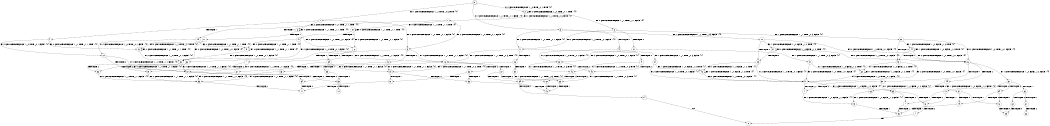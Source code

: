 digraph BCG {
size = "7, 10.5";
center = TRUE;
node [shape = circle];
0 [peripheries = 2];
0 -> 1 [label = "EX !1 !ATOMIC_EXCH_BRANCH (1, +1, TRUE, +0, 3, TRUE) !{0}"];
0 -> 2 [label = "EX !2 !ATOMIC_EXCH_BRANCH (1, +0, TRUE, +0, 1, TRUE) !{0}"];
0 -> 3 [label = "EX !0 !ATOMIC_EXCH_BRANCH (1, +1, TRUE, +1, 1, FALSE) !{0}"];
1 -> 4 [label = "TERMINATE !1"];
1 -> 5 [label = "EX !2 !ATOMIC_EXCH_BRANCH (1, +0, TRUE, +0, 1, FALSE) !{0}"];
1 -> 6 [label = "EX !0 !ATOMIC_EXCH_BRANCH (1, +1, TRUE, +1, 1, TRUE) !{0}"];
2 -> 7 [label = "EX !1 !ATOMIC_EXCH_BRANCH (1, +1, TRUE, +0, 3, TRUE) !{0}"];
2 -> 8 [label = "EX !0 !ATOMIC_EXCH_BRANCH (1, +1, TRUE, +1, 1, FALSE) !{0}"];
2 -> 2 [label = "EX !2 !ATOMIC_EXCH_BRANCH (1, +0, TRUE, +0, 1, TRUE) !{0}"];
3 -> 9 [label = "TERMINATE !0"];
3 -> 10 [label = "EX !1 !ATOMIC_EXCH_BRANCH (1, +1, TRUE, +0, 3, FALSE) !{0}"];
3 -> 11 [label = "EX !2 !ATOMIC_EXCH_BRANCH (1, +0, TRUE, +0, 1, FALSE) !{0}"];
4 -> 12 [label = "EX !2 !ATOMIC_EXCH_BRANCH (1, +0, TRUE, +0, 1, FALSE) !{0}"];
4 -> 13 [label = "EX !0 !ATOMIC_EXCH_BRANCH (1, +1, TRUE, +1, 1, TRUE) !{0}"];
5 -> 14 [label = "TERMINATE !1"];
5 -> 15 [label = "TERMINATE !2"];
5 -> 16 [label = "EX !0 !ATOMIC_EXCH_BRANCH (1, +1, TRUE, +1, 1, FALSE) !{0}"];
6 -> 17 [label = "TERMINATE !1"];
6 -> 18 [label = "EX !2 !ATOMIC_EXCH_BRANCH (1, +0, TRUE, +0, 1, FALSE) !{0}"];
6 -> 6 [label = "EX !0 !ATOMIC_EXCH_BRANCH (1, +1, TRUE, +1, 1, TRUE) !{0}"];
7 -> 19 [label = "TERMINATE !1"];
7 -> 20 [label = "EX !0 !ATOMIC_EXCH_BRANCH (1, +1, TRUE, +1, 1, TRUE) !{0}"];
7 -> 5 [label = "EX !2 !ATOMIC_EXCH_BRANCH (1, +0, TRUE, +0, 1, FALSE) !{0}"];
8 -> 21 [label = "TERMINATE !0"];
8 -> 22 [label = "EX !1 !ATOMIC_EXCH_BRANCH (1, +1, TRUE, +0, 3, FALSE) !{0}"];
8 -> 11 [label = "EX !2 !ATOMIC_EXCH_BRANCH (1, +0, TRUE, +0, 1, FALSE) !{0}"];
9 -> 23 [label = "EX !2 !ATOMIC_EXCH_BRANCH (1, +0, TRUE, +0, 1, FALSE) !{1}"];
9 -> 24 [label = "EX !1 !ATOMIC_EXCH_BRANCH (1, +1, TRUE, +0, 3, FALSE) !{1}"];
10 -> 25 [label = "TERMINATE !0"];
10 -> 26 [label = "EX !2 !ATOMIC_EXCH_BRANCH (1, +0, TRUE, +0, 1, FALSE) !{0}"];
10 -> 27 [label = "EX !1 !ATOMIC_EXCH_BRANCH (1, +0, FALSE, +1, 2, TRUE) !{0}"];
11 -> 28 [label = "TERMINATE !2"];
11 -> 29 [label = "TERMINATE !0"];
11 -> 16 [label = "EX !1 !ATOMIC_EXCH_BRANCH (1, +1, TRUE, +0, 3, TRUE) !{0}"];
12 -> 30 [label = "TERMINATE !2"];
12 -> 31 [label = "EX !0 !ATOMIC_EXCH_BRANCH (1, +1, TRUE, +1, 1, FALSE) !{0}"];
13 -> 32 [label = "EX !2 !ATOMIC_EXCH_BRANCH (1, +0, TRUE, +0, 1, FALSE) !{0}"];
13 -> 13 [label = "EX !0 !ATOMIC_EXCH_BRANCH (1, +1, TRUE, +1, 1, TRUE) !{0}"];
14 -> 30 [label = "TERMINATE !2"];
14 -> 31 [label = "EX !0 !ATOMIC_EXCH_BRANCH (1, +1, TRUE, +1, 1, FALSE) !{0}"];
15 -> 33 [label = "TERMINATE !1"];
15 -> 34 [label = "EX !0 !ATOMIC_EXCH_BRANCH (1, +1, TRUE, +1, 1, FALSE) !{0}"];
16 -> 35 [label = "TERMINATE !1"];
16 -> 36 [label = "TERMINATE !2"];
16 -> 37 [label = "TERMINATE !0"];
17 -> 32 [label = "EX !2 !ATOMIC_EXCH_BRANCH (1, +0, TRUE, +0, 1, FALSE) !{0}"];
17 -> 13 [label = "EX !0 !ATOMIC_EXCH_BRANCH (1, +1, TRUE, +1, 1, TRUE) !{0}"];
18 -> 38 [label = "TERMINATE !1"];
18 -> 39 [label = "TERMINATE !2"];
18 -> 16 [label = "EX !0 !ATOMIC_EXCH_BRANCH (1, +1, TRUE, +1, 1, FALSE) !{0}"];
19 -> 40 [label = "EX !0 !ATOMIC_EXCH_BRANCH (1, +1, TRUE, +1, 1, TRUE) !{0}"];
19 -> 12 [label = "EX !2 !ATOMIC_EXCH_BRANCH (1, +0, TRUE, +0, 1, FALSE) !{0}"];
20 -> 41 [label = "TERMINATE !1"];
20 -> 18 [label = "EX !2 !ATOMIC_EXCH_BRANCH (1, +0, TRUE, +0, 1, FALSE) !{0}"];
20 -> 20 [label = "EX !0 !ATOMIC_EXCH_BRANCH (1, +1, TRUE, +1, 1, TRUE) !{0}"];
21 -> 42 [label = "EX !1 !ATOMIC_EXCH_BRANCH (1, +1, TRUE, +0, 3, FALSE) !{1}"];
21 -> 23 [label = "EX !2 !ATOMIC_EXCH_BRANCH (1, +0, TRUE, +0, 1, FALSE) !{1}"];
22 -> 43 [label = "TERMINATE !0"];
22 -> 26 [label = "EX !2 !ATOMIC_EXCH_BRANCH (1, +0, TRUE, +0, 1, FALSE) !{0}"];
22 -> 44 [label = "EX !1 !ATOMIC_EXCH_BRANCH (1, +0, FALSE, +1, 2, TRUE) !{0}"];
23 -> 45 [label = "TERMINATE !2"];
23 -> 46 [label = "EX !1 !ATOMIC_EXCH_BRANCH (1, +1, TRUE, +0, 3, TRUE) !{1}"];
24 -> 47 [label = "EX !2 !ATOMIC_EXCH_BRANCH (1, +0, TRUE, +0, 1, FALSE) !{1}"];
24 -> 48 [label = "EX !1 !ATOMIC_EXCH_BRANCH (1, +0, FALSE, +1, 2, TRUE) !{1}"];
25 -> 47 [label = "EX !2 !ATOMIC_EXCH_BRANCH (1, +0, TRUE, +0, 1, FALSE) !{1}"];
25 -> 48 [label = "EX !1 !ATOMIC_EXCH_BRANCH (1, +0, FALSE, +1, 2, TRUE) !{1}"];
26 -> 49 [label = "TERMINATE !2"];
26 -> 50 [label = "TERMINATE !0"];
26 -> 51 [label = "EX !1 !ATOMIC_EXCH_BRANCH (1, +0, FALSE, +1, 2, FALSE) !{0}"];
27 -> 25 [label = "TERMINATE !0"];
27 -> 26 [label = "EX !2 !ATOMIC_EXCH_BRANCH (1, +0, TRUE, +0, 1, FALSE) !{0}"];
27 -> 27 [label = "EX !1 !ATOMIC_EXCH_BRANCH (1, +0, FALSE, +1, 2, TRUE) !{0}"];
28 -> 52 [label = "TERMINATE !0"];
28 -> 34 [label = "EX !1 !ATOMIC_EXCH_BRANCH (1, +1, TRUE, +0, 3, TRUE) !{0}"];
29 -> 45 [label = "TERMINATE !2"];
29 -> 46 [label = "EX !1 !ATOMIC_EXCH_BRANCH (1, +1, TRUE, +0, 3, TRUE) !{1}"];
30 -> 53 [label = "EX !0 !ATOMIC_EXCH_BRANCH (1, +1, TRUE, +1, 1, FALSE) !{0}"];
31 -> 54 [label = "TERMINATE !2"];
31 -> 55 [label = "TERMINATE !0"];
32 -> 56 [label = "TERMINATE !2"];
32 -> 31 [label = "EX !0 !ATOMIC_EXCH_BRANCH (1, +1, TRUE, +1, 1, FALSE) !{0}"];
33 -> 53 [label = "EX !0 !ATOMIC_EXCH_BRANCH (1, +1, TRUE, +1, 1, FALSE) !{0}"];
34 -> 57 [label = "TERMINATE !1"];
34 -> 58 [label = "TERMINATE !0"];
35 -> 54 [label = "TERMINATE !2"];
35 -> 55 [label = "TERMINATE !0"];
36 -> 57 [label = "TERMINATE !1"];
36 -> 58 [label = "TERMINATE !0"];
37 -> 59 [label = "TERMINATE !1"];
37 -> 60 [label = "TERMINATE !2"];
38 -> 56 [label = "TERMINATE !2"];
38 -> 31 [label = "EX !0 !ATOMIC_EXCH_BRANCH (1, +1, TRUE, +1, 1, FALSE) !{0}"];
39 -> 61 [label = "TERMINATE !1"];
39 -> 34 [label = "EX !0 !ATOMIC_EXCH_BRANCH (1, +1, TRUE, +1, 1, FALSE) !{0}"];
40 -> 32 [label = "EX !2 !ATOMIC_EXCH_BRANCH (1, +0, TRUE, +0, 1, FALSE) !{0}"];
40 -> 40 [label = "EX !0 !ATOMIC_EXCH_BRANCH (1, +1, TRUE, +1, 1, TRUE) !{0}"];
41 -> 32 [label = "EX !2 !ATOMIC_EXCH_BRANCH (1, +0, TRUE, +0, 1, FALSE) !{0}"];
41 -> 40 [label = "EX !0 !ATOMIC_EXCH_BRANCH (1, +1, TRUE, +1, 1, TRUE) !{0}"];
42 -> 47 [label = "EX !2 !ATOMIC_EXCH_BRANCH (1, +0, TRUE, +0, 1, FALSE) !{1}"];
42 -> 62 [label = "EX !1 !ATOMIC_EXCH_BRANCH (1, +0, FALSE, +1, 2, TRUE) !{1}"];
43 -> 47 [label = "EX !2 !ATOMIC_EXCH_BRANCH (1, +0, TRUE, +0, 1, FALSE) !{1}"];
43 -> 62 [label = "EX !1 !ATOMIC_EXCH_BRANCH (1, +0, FALSE, +1, 2, TRUE) !{1}"];
44 -> 43 [label = "TERMINATE !0"];
44 -> 26 [label = "EX !2 !ATOMIC_EXCH_BRANCH (1, +0, TRUE, +0, 1, FALSE) !{0}"];
44 -> 44 [label = "EX !1 !ATOMIC_EXCH_BRANCH (1, +0, FALSE, +1, 2, TRUE) !{0}"];
45 -> 63 [label = "EX !1 !ATOMIC_EXCH_BRANCH (1, +1, TRUE, +0, 3, TRUE) !{1}"];
46 -> 59 [label = "TERMINATE !1"];
46 -> 60 [label = "TERMINATE !2"];
47 -> 64 [label = "TERMINATE !2"];
47 -> 65 [label = "EX !1 !ATOMIC_EXCH_BRANCH (1, +0, FALSE, +1, 2, FALSE) !{1}"];
48 -> 47 [label = "EX !2 !ATOMIC_EXCH_BRANCH (1, +0, TRUE, +0, 1, FALSE) !{1}"];
48 -> 48 [label = "EX !1 !ATOMIC_EXCH_BRANCH (1, +0, FALSE, +1, 2, TRUE) !{1}"];
49 -> 66 [label = "TERMINATE !0"];
49 -> 67 [label = "EX !1 !ATOMIC_EXCH_BRANCH (1, +0, FALSE, +1, 2, FALSE) !{0}"];
50 -> 64 [label = "TERMINATE !2"];
50 -> 65 [label = "EX !1 !ATOMIC_EXCH_BRANCH (1, +0, FALSE, +1, 2, FALSE) !{1}"];
51 -> 68 [label = "TERMINATE !1"];
51 -> 69 [label = "TERMINATE !2"];
51 -> 70 [label = "TERMINATE !0"];
52 -> 63 [label = "EX !1 !ATOMIC_EXCH_BRANCH (1, +1, TRUE, +0, 3, TRUE) !{1}"];
53 -> 71 [label = "TERMINATE !0"];
54 -> 71 [label = "TERMINATE !0"];
55 -> 72 [label = "TERMINATE !2"];
56 -> 53 [label = "EX !0 !ATOMIC_EXCH_BRANCH (1, +1, TRUE, +1, 1, FALSE) !{0}"];
57 -> 71 [label = "TERMINATE !0"];
58 -> 73 [label = "TERMINATE !1"];
59 -> 74 [label = "TERMINATE !2"];
60 -> 73 [label = "TERMINATE !1"];
61 -> 53 [label = "EX !0 !ATOMIC_EXCH_BRANCH (1, +1, TRUE, +1, 1, FALSE) !{0}"];
62 -> 47 [label = "EX !2 !ATOMIC_EXCH_BRANCH (1, +0, TRUE, +0, 1, FALSE) !{1}"];
62 -> 62 [label = "EX !1 !ATOMIC_EXCH_BRANCH (1, +0, FALSE, +1, 2, TRUE) !{1}"];
63 -> 73 [label = "TERMINATE !1"];
64 -> 75 [label = "EX !1 !ATOMIC_EXCH_BRANCH (1, +0, FALSE, +1, 2, FALSE) !{1}"];
65 -> 76 [label = "TERMINATE !1"];
65 -> 77 [label = "TERMINATE !2"];
66 -> 75 [label = "EX !1 !ATOMIC_EXCH_BRANCH (1, +0, FALSE, +1, 2, FALSE) !{1}"];
67 -> 78 [label = "TERMINATE !1"];
67 -> 79 [label = "TERMINATE !0"];
68 -> 80 [label = "TERMINATE !2"];
68 -> 81 [label = "TERMINATE !0"];
69 -> 78 [label = "TERMINATE !1"];
69 -> 79 [label = "TERMINATE !0"];
70 -> 76 [label = "TERMINATE !1"];
70 -> 77 [label = "TERMINATE !2"];
74 -> 82 [label = "exit"];
75 -> 83 [label = "TERMINATE !1"];
76 -> 84 [label = "TERMINATE !2"];
77 -> 83 [label = "TERMINATE !1"];
78 -> 85 [label = "TERMINATE !0"];
79 -> 83 [label = "TERMINATE !1"];
80 -> 85 [label = "TERMINATE !0"];
81 -> 86 [label = "TERMINATE !2"];
84 -> 82 [label = "exit"];
}
